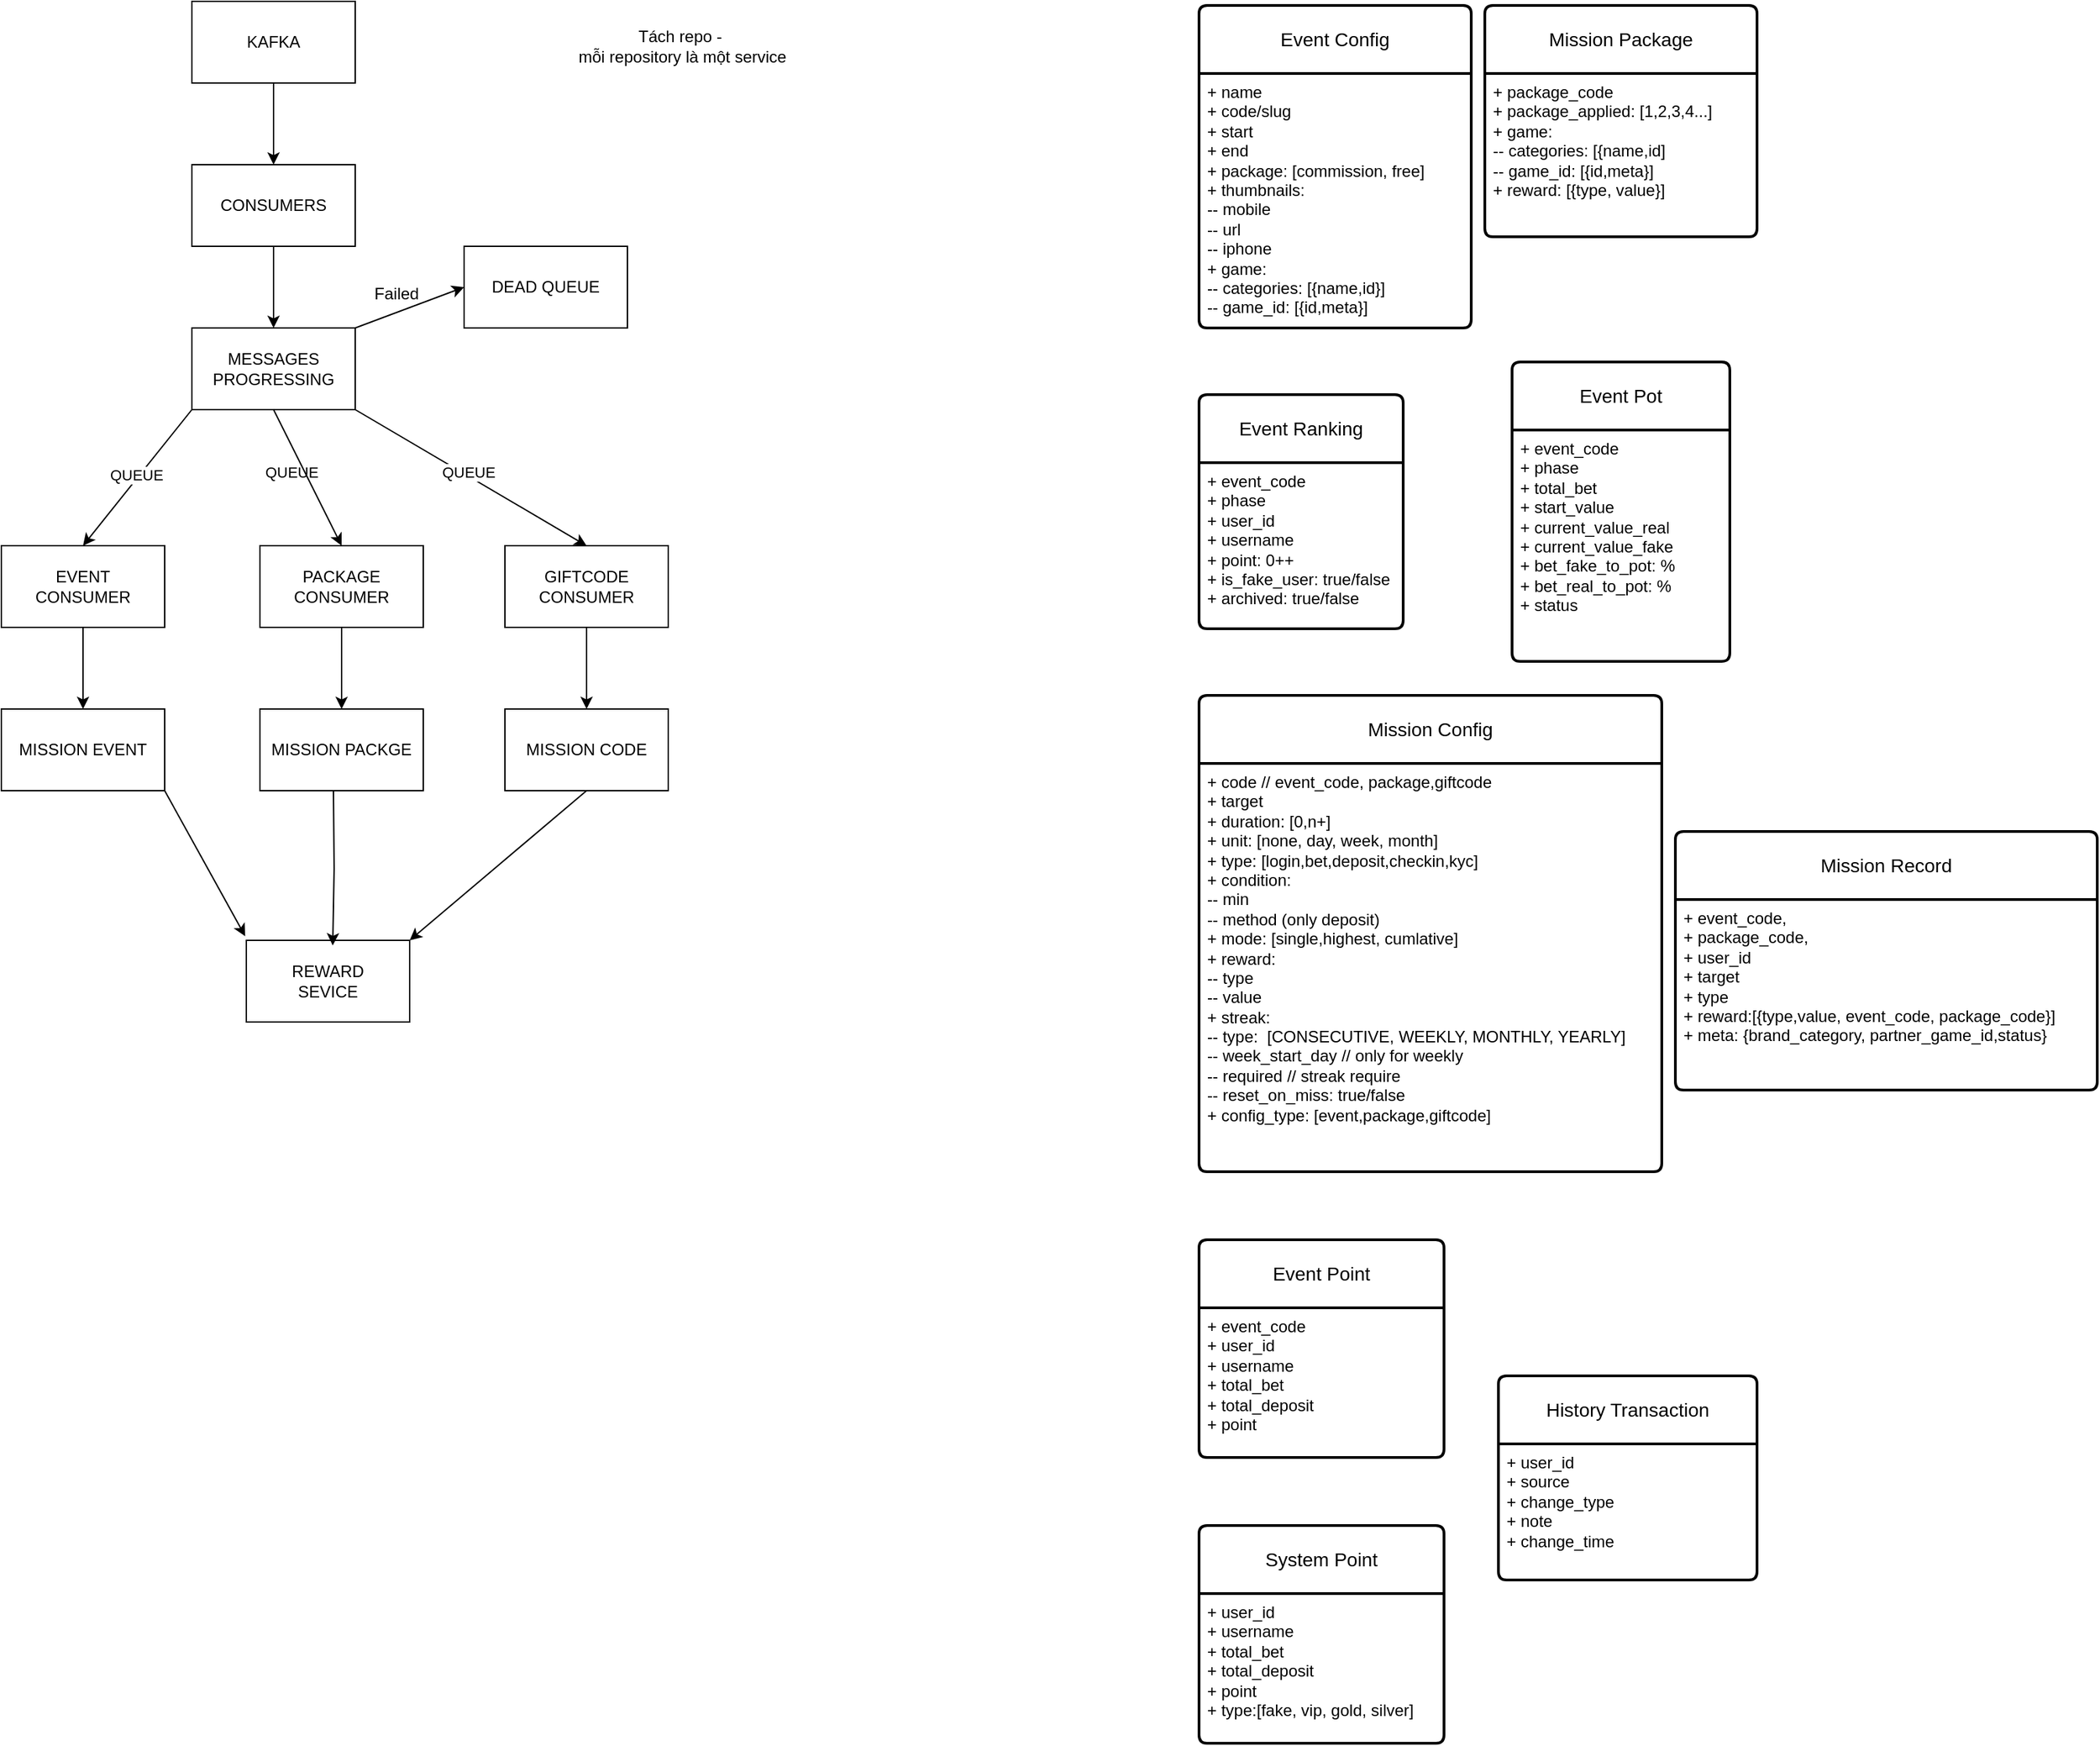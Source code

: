 <mxfile version="28.1.1">
  <diagram name="Page-1" id="8PzLOZGVlnDP9y1a4ISa">
    <mxGraphModel dx="842" dy="591" grid="1" gridSize="10" guides="1" tooltips="1" connect="1" arrows="1" fold="1" page="1" pageScale="1" pageWidth="3300" pageHeight="4681" math="0" shadow="0">
      <root>
        <mxCell id="0" />
        <mxCell id="1" parent="0" />
        <mxCell id="J90GbbYKO_5uX6z3WsOh-1" value="KAFKA" style="rounded=0;whiteSpace=wrap;html=1;" parent="1" vertex="1">
          <mxGeometry x="240" y="40" width="120" height="60" as="geometry" />
        </mxCell>
        <mxCell id="J90GbbYKO_5uX6z3WsOh-2" value="" style="endArrow=classic;html=1;rounded=0;exitX=0.5;exitY=1;exitDx=0;exitDy=0;entryX=0.5;entryY=0;entryDx=0;entryDy=0;" parent="1" source="J90GbbYKO_5uX6z3WsOh-1" target="J90GbbYKO_5uX6z3WsOh-3" edge="1">
          <mxGeometry width="50" height="50" relative="1" as="geometry">
            <mxPoint x="297.68" y="103.06" as="sourcePoint" />
            <mxPoint x="299" y="160" as="targetPoint" />
          </mxGeometry>
        </mxCell>
        <mxCell id="J90GbbYKO_5uX6z3WsOh-3" value="CONSUMERS" style="rounded=0;whiteSpace=wrap;html=1;" parent="1" vertex="1">
          <mxGeometry x="240" y="160" width="120" height="60" as="geometry" />
        </mxCell>
        <mxCell id="J90GbbYKO_5uX6z3WsOh-4" value="" style="endArrow=classic;html=1;rounded=0;exitX=0.5;exitY=1;exitDx=0;exitDy=0;" parent="1" source="J90GbbYKO_5uX6z3WsOh-3" edge="1">
          <mxGeometry width="50" height="50" relative="1" as="geometry">
            <mxPoint x="310" y="310" as="sourcePoint" />
            <mxPoint x="300" y="280" as="targetPoint" />
          </mxGeometry>
        </mxCell>
        <mxCell id="J90GbbYKO_5uX6z3WsOh-5" value="MESSAGES PROGRESSING" style="rounded=0;whiteSpace=wrap;html=1;" parent="1" vertex="1">
          <mxGeometry x="240" y="280" width="120" height="60" as="geometry" />
        </mxCell>
        <mxCell id="J90GbbYKO_5uX6z3WsOh-6" value="" style="endArrow=classic;html=1;rounded=0;exitX=0;exitY=1;exitDx=0;exitDy=0;" parent="1" source="J90GbbYKO_5uX6z3WsOh-5" edge="1">
          <mxGeometry width="50" height="50" relative="1" as="geometry">
            <mxPoint x="270" y="460" as="sourcePoint" />
            <mxPoint x="160" y="440" as="targetPoint" />
          </mxGeometry>
        </mxCell>
        <mxCell id="J90GbbYKO_5uX6z3WsOh-22" value="QUEUE" style="edgeLabel;html=1;align=center;verticalAlign=middle;resizable=0;points=[];" parent="J90GbbYKO_5uX6z3WsOh-6" vertex="1" connectable="0">
          <mxGeometry x="-0.018" y="-2" relative="1" as="geometry">
            <mxPoint as="offset" />
          </mxGeometry>
        </mxCell>
        <mxCell id="J90GbbYKO_5uX6z3WsOh-8" value="EVENT&lt;br&gt;CONSUMER" style="rounded=0;whiteSpace=wrap;html=1;" parent="1" vertex="1">
          <mxGeometry x="100" y="440" width="120" height="60" as="geometry" />
        </mxCell>
        <mxCell id="p9Gyj6V1JDZ9r0yw0AGN-6" style="edgeStyle=orthogonalEdgeStyle;rounded=0;orthogonalLoop=1;jettySize=auto;html=1;exitX=0.5;exitY=1;exitDx=0;exitDy=0;entryX=0.5;entryY=0;entryDx=0;entryDy=0;" edge="1" parent="1" source="J90GbbYKO_5uX6z3WsOh-9" target="J90GbbYKO_5uX6z3WsOh-13">
          <mxGeometry relative="1" as="geometry" />
        </mxCell>
        <mxCell id="J90GbbYKO_5uX6z3WsOh-9" value="PACKAGE&lt;br&gt;CONSUMER" style="rounded=0;whiteSpace=wrap;html=1;" parent="1" vertex="1">
          <mxGeometry x="290" y="440" width="120" height="60" as="geometry" />
        </mxCell>
        <mxCell id="J90GbbYKO_5uX6z3WsOh-10" value="" style="endArrow=classic;html=1;rounded=0;exitX=0.5;exitY=1;exitDx=0;exitDy=0;" parent="1" source="J90GbbYKO_5uX6z3WsOh-8" edge="1">
          <mxGeometry width="50" height="50" relative="1" as="geometry">
            <mxPoint x="190" y="630" as="sourcePoint" />
            <mxPoint x="160" y="560" as="targetPoint" />
          </mxGeometry>
        </mxCell>
        <mxCell id="J90GbbYKO_5uX6z3WsOh-11" value="MISSION EVENT" style="rounded=0;whiteSpace=wrap;html=1;" parent="1" vertex="1">
          <mxGeometry x="100" y="560" width="120" height="60" as="geometry" />
        </mxCell>
        <mxCell id="J90GbbYKO_5uX6z3WsOh-13" value="MISSION PACKGE" style="rounded=0;whiteSpace=wrap;html=1;" parent="1" vertex="1">
          <mxGeometry x="290" y="560" width="120" height="60" as="geometry" />
        </mxCell>
        <mxCell id="J90GbbYKO_5uX6z3WsOh-14" value="REWARD&lt;br&gt;SEVICE" style="rounded=0;whiteSpace=wrap;html=1;" parent="1" vertex="1">
          <mxGeometry x="280" y="730" width="120" height="60" as="geometry" />
        </mxCell>
        <mxCell id="J90GbbYKO_5uX6z3WsOh-16" value="" style="endArrow=classic;html=1;rounded=0;exitX=1;exitY=1;exitDx=0;exitDy=0;entryX=-0.007;entryY=-0.051;entryDx=0;entryDy=0;entryPerimeter=0;" parent="1" source="J90GbbYKO_5uX6z3WsOh-11" target="J90GbbYKO_5uX6z3WsOh-14" edge="1">
          <mxGeometry width="50" height="50" relative="1" as="geometry">
            <mxPoint x="230" y="690" as="sourcePoint" />
            <mxPoint x="280" y="640" as="targetPoint" />
          </mxGeometry>
        </mxCell>
        <mxCell id="J90GbbYKO_5uX6z3WsOh-19" value="DEAD QUEUE" style="rounded=0;whiteSpace=wrap;html=1;" parent="1" vertex="1">
          <mxGeometry x="440" y="220" width="120" height="60" as="geometry" />
        </mxCell>
        <mxCell id="J90GbbYKO_5uX6z3WsOh-20" value="" style="endArrow=classic;html=1;rounded=0;entryX=0;entryY=0.5;entryDx=0;entryDy=0;" parent="1" target="J90GbbYKO_5uX6z3WsOh-19" edge="1">
          <mxGeometry width="50" height="50" relative="1" as="geometry">
            <mxPoint x="360" y="280" as="sourcePoint" />
            <mxPoint x="410" y="230" as="targetPoint" />
          </mxGeometry>
        </mxCell>
        <mxCell id="J90GbbYKO_5uX6z3WsOh-21" value="Failed" style="text;html=1;align=center;verticalAlign=middle;resizable=0;points=[];autosize=1;strokeColor=none;fillColor=none;" parent="1" vertex="1">
          <mxGeometry x="360" y="240" width="60" height="30" as="geometry" />
        </mxCell>
        <mxCell id="J90GbbYKO_5uX6z3WsOh-23" value="QUEUE" style="edgeLabel;html=1;align=center;verticalAlign=middle;resizable=0;points=[];" parent="1" vertex="1" connectable="0">
          <mxGeometry x="320" y="398" as="geometry">
            <mxPoint x="-7" y="-12" as="offset" />
          </mxGeometry>
        </mxCell>
        <mxCell id="J90GbbYKO_5uX6z3WsOh-30" value="Event Config" style="swimlane;childLayout=stackLayout;horizontal=1;startSize=50;horizontalStack=0;rounded=1;fontSize=14;fontStyle=0;strokeWidth=2;resizeParent=0;resizeLast=1;shadow=0;dashed=0;align=center;arcSize=4;whiteSpace=wrap;html=1;" parent="1" vertex="1">
          <mxGeometry x="980" y="43" width="200" height="237" as="geometry" />
        </mxCell>
        <mxCell id="J90GbbYKO_5uX6z3WsOh-31" value="+ name&lt;div&gt;+ code/slug&lt;/div&gt;&lt;div&gt;+ start&lt;/div&gt;&lt;div&gt;+ end&lt;/div&gt;&lt;div&gt;+ package: [commission, free]&lt;/div&gt;&lt;div&gt;+ thumbnails:&lt;br&gt;-- mobile&lt;/div&gt;&lt;div&gt;-- url&lt;/div&gt;&lt;div&gt;-- iphone&lt;/div&gt;&lt;div&gt;+ game:&lt;/div&gt;&lt;div&gt;-- categories: [{&lt;span style=&quot;background-color: transparent; color: light-dark(rgb(0, 0, 0), rgb(255, 255, 255));&quot;&gt;name,&lt;/span&gt;&lt;span style=&quot;background-color: transparent; color: light-dark(rgb(0, 0, 0), rgb(255, 255, 255));&quot;&gt;id}&lt;/span&gt;&lt;span style=&quot;background-color: transparent; color: light-dark(rgb(0, 0, 0), rgb(255, 255, 255));&quot;&gt;]&lt;/span&gt;&lt;/div&gt;&lt;div&gt;-- game_id: [{id,meta}]&lt;/div&gt;&lt;div&gt;&lt;br&gt;&lt;/div&gt;" style="align=left;strokeColor=none;fillColor=none;spacingLeft=4;spacingRight=4;fontSize=12;verticalAlign=top;resizable=0;rotatable=0;part=1;html=1;whiteSpace=wrap;" parent="J90GbbYKO_5uX6z3WsOh-30" vertex="1">
          <mxGeometry y="50" width="200" height="187" as="geometry" />
        </mxCell>
        <mxCell id="J90GbbYKO_5uX6z3WsOh-32" value="Mission Config" style="swimlane;childLayout=stackLayout;horizontal=1;startSize=50;horizontalStack=0;rounded=1;fontSize=14;fontStyle=0;strokeWidth=2;resizeParent=0;resizeLast=1;shadow=0;dashed=0;align=center;arcSize=4;whiteSpace=wrap;html=1;" parent="1" vertex="1">
          <mxGeometry x="980" y="550" width="340" height="350" as="geometry" />
        </mxCell>
        <mxCell id="J90GbbYKO_5uX6z3WsOh-33" value="+ code // event_code, package,giftcode&lt;div&gt;&lt;span style=&quot;background-color: transparent; color: light-dark(rgb(0, 0, 0), rgb(255, 255, 255));&quot;&gt;+ target&lt;/span&gt;&lt;div&gt;&lt;div&gt;+ duration: [0,n+]&lt;/div&gt;&lt;div&gt;+ unit: [none, day, week, month]&lt;/div&gt;&lt;div&gt;+ type: [login,bet,deposit,checkin,kyc]&lt;/div&gt;&lt;div&gt;+ condition:&lt;/div&gt;&lt;div&gt;-- min&lt;/div&gt;&lt;div&gt;-- method (only deposit)&lt;/div&gt;&lt;div&gt;+ mode: [single,highest, cumlative]&lt;/div&gt;&lt;div&gt;+ reward:&lt;/div&gt;&lt;div&gt;-- type&lt;/div&gt;&lt;div&gt;-- value&lt;/div&gt;&lt;div&gt;+ streak:&lt;/div&gt;&lt;div&gt;-- type:&amp;nbsp; [CONSECUTIVE, WEEKLY, MONTHLY, YEARLY]&lt;/div&gt;&lt;div&gt;--&amp;nbsp;week_start_day // only for weekly&lt;/div&gt;&lt;div&gt;--&amp;nbsp;required // streak require&lt;/div&gt;&lt;div&gt;-- reset_on_miss: true/false&lt;/div&gt;&lt;div&gt;+ config_type: [event,package,giftcode]&lt;/div&gt;&lt;/div&gt;&lt;/div&gt;" style="align=left;strokeColor=none;fillColor=none;spacingLeft=4;spacingRight=4;fontSize=12;verticalAlign=top;resizable=0;rotatable=0;part=1;html=1;whiteSpace=wrap;" parent="J90GbbYKO_5uX6z3WsOh-32" vertex="1">
          <mxGeometry y="50" width="340" height="300" as="geometry" />
        </mxCell>
        <mxCell id="J90GbbYKO_5uX6z3WsOh-34" value="Mission Record" style="swimlane;childLayout=stackLayout;horizontal=1;startSize=50;horizontalStack=0;rounded=1;fontSize=14;fontStyle=0;strokeWidth=2;resizeParent=0;resizeLast=1;shadow=0;dashed=0;align=center;arcSize=4;whiteSpace=wrap;html=1;" parent="1" vertex="1">
          <mxGeometry x="1330" y="650" width="310" height="190" as="geometry" />
        </mxCell>
        <mxCell id="J90GbbYKO_5uX6z3WsOh-35" value="+ event_code,&lt;div&gt;+ package_code,&lt;br&gt;&lt;div&gt;+ user_id&lt;/div&gt;&lt;div&gt;+ target&lt;/div&gt;&lt;div&gt;+ type&lt;/div&gt;&lt;div&gt;+ reward:[{&lt;span style=&quot;background-color: transparent; color: light-dark(rgb(0, 0, 0), rgb(255, 255, 255));&quot;&gt;type,&lt;/span&gt;&lt;span style=&quot;background-color: transparent; color: light-dark(rgb(0, 0, 0), rgb(255, 255, 255));&quot;&gt;value, event_code, package_code&lt;/span&gt;&lt;span style=&quot;background-color: transparent; color: light-dark(rgb(0, 0, 0), rgb(255, 255, 255));&quot;&gt;}]&lt;/span&gt;&lt;/div&gt;&lt;div&gt;&lt;span style=&quot;background-color: transparent; color: light-dark(rgb(0, 0, 0), rgb(255, 255, 255));&quot;&gt;+ meta: {&lt;/span&gt;&lt;span style=&quot;background-color: transparent;&quot;&gt;brand_category,&amp;nbsp;&lt;/span&gt;&lt;span style=&quot;background-color: transparent;&quot;&gt;partner_game_id,status&lt;/span&gt;&lt;span style=&quot;background-color: transparent; color: light-dark(rgb(0, 0, 0), rgb(255, 255, 255));&quot;&gt;}&lt;/span&gt;&lt;/div&gt;&lt;/div&gt;" style="align=left;strokeColor=none;fillColor=none;spacingLeft=4;spacingRight=4;fontSize=12;verticalAlign=top;resizable=0;rotatable=0;part=1;html=1;whiteSpace=wrap;" parent="J90GbbYKO_5uX6z3WsOh-34" vertex="1">
          <mxGeometry y="50" width="310" height="140" as="geometry" />
        </mxCell>
        <mxCell id="J90GbbYKO_5uX6z3WsOh-37" value="Mission Package" style="swimlane;childLayout=stackLayout;horizontal=1;startSize=50;horizontalStack=0;rounded=1;fontSize=14;fontStyle=0;strokeWidth=2;resizeParent=0;resizeLast=1;shadow=0;dashed=0;align=center;arcSize=4;whiteSpace=wrap;html=1;" parent="1" vertex="1">
          <mxGeometry x="1190" y="43" width="200" height="170" as="geometry" />
        </mxCell>
        <mxCell id="J90GbbYKO_5uX6z3WsOh-38" value="+ package_code&lt;br&gt;+ package_applied: [1,2,3,4...]&lt;br&gt;&lt;div&gt;&lt;div&gt;+ game:&lt;/div&gt;&lt;div&gt;-- categories: [{&lt;span style=&quot;background-color: transparent; color: light-dark(rgb(0, 0, 0), rgb(255, 255, 255));&quot;&gt;name,&lt;/span&gt;&lt;span style=&quot;background-color: transparent; color: light-dark(rgb(0, 0, 0), rgb(255, 255, 255));&quot;&gt;id&lt;/span&gt;&lt;span style=&quot;background-color: transparent; color: light-dark(rgb(0, 0, 0), rgb(255, 255, 255));&quot;&gt;]&lt;/span&gt;&lt;/div&gt;&lt;div&gt;-- game_id: [{id,meta}]&lt;/div&gt;&lt;div&gt;+ reward: [{type, value}]&lt;/div&gt;&lt;/div&gt;" style="align=left;strokeColor=none;fillColor=none;spacingLeft=4;spacingRight=4;fontSize=12;verticalAlign=top;resizable=0;rotatable=0;part=1;html=1;whiteSpace=wrap;" parent="J90GbbYKO_5uX6z3WsOh-37" vertex="1">
          <mxGeometry y="50" width="200" height="120" as="geometry" />
        </mxCell>
        <mxCell id="p9Gyj6V1JDZ9r0yw0AGN-16" style="edgeStyle=orthogonalEdgeStyle;rounded=0;orthogonalLoop=1;jettySize=auto;html=1;exitX=0.5;exitY=1;exitDx=0;exitDy=0;" edge="1" parent="J90GbbYKO_5uX6z3WsOh-37" source="J90GbbYKO_5uX6z3WsOh-38" target="J90GbbYKO_5uX6z3WsOh-38">
          <mxGeometry relative="1" as="geometry" />
        </mxCell>
        <mxCell id="J90GbbYKO_5uX6z3WsOh-39" value="Event Point" style="swimlane;childLayout=stackLayout;horizontal=1;startSize=50;horizontalStack=0;rounded=1;fontSize=14;fontStyle=0;strokeWidth=2;resizeParent=0;resizeLast=1;shadow=0;dashed=0;align=center;arcSize=4;whiteSpace=wrap;html=1;" parent="1" vertex="1">
          <mxGeometry x="980" y="950" width="180" height="160" as="geometry" />
        </mxCell>
        <mxCell id="J90GbbYKO_5uX6z3WsOh-40" value="&lt;div&gt;&lt;span style=&quot;background-color: transparent; color: light-dark(rgb(0, 0, 0), rgb(255, 255, 255));&quot;&gt;+ event_code&lt;/span&gt;&lt;/div&gt;&lt;div&gt;&lt;span style=&quot;background-color: transparent; color: light-dark(rgb(0, 0, 0), rgb(255, 255, 255));&quot;&gt;+ user_id&lt;/span&gt;&lt;/div&gt;&lt;div&gt;+ username&lt;/div&gt;&lt;div&gt;+ total_bet&lt;/div&gt;&lt;div&gt;+ total_deposit&lt;/div&gt;&lt;div&gt;+ point&lt;/div&gt;" style="align=left;strokeColor=none;fillColor=none;spacingLeft=4;spacingRight=4;fontSize=12;verticalAlign=top;resizable=0;rotatable=0;part=1;html=1;whiteSpace=wrap;" parent="J90GbbYKO_5uX6z3WsOh-39" vertex="1">
          <mxGeometry y="50" width="180" height="110" as="geometry" />
        </mxCell>
        <mxCell id="J90GbbYKO_5uX6z3WsOh-45" value="History Transaction" style="swimlane;childLayout=stackLayout;horizontal=1;startSize=50;horizontalStack=0;rounded=1;fontSize=14;fontStyle=0;strokeWidth=2;resizeParent=0;resizeLast=1;shadow=0;dashed=0;align=center;arcSize=4;whiteSpace=wrap;html=1;" parent="1" vertex="1">
          <mxGeometry x="1200" y="1050" width="190" height="150" as="geometry" />
        </mxCell>
        <mxCell id="J90GbbYKO_5uX6z3WsOh-46" value="&lt;div&gt;+ user_id&lt;/div&gt;&lt;div&gt;+ source&lt;/div&gt;&lt;div&gt;+ change_type&lt;/div&gt;&lt;div&gt;+ note&lt;/div&gt;&lt;div&gt;+ change_time&lt;/div&gt;" style="align=left;strokeColor=none;fillColor=none;spacingLeft=4;spacingRight=4;fontSize=12;verticalAlign=top;resizable=0;rotatable=0;part=1;html=1;whiteSpace=wrap;" parent="J90GbbYKO_5uX6z3WsOh-45" vertex="1">
          <mxGeometry y="50" width="190" height="100" as="geometry" />
        </mxCell>
        <mxCell id="p9Gyj6V1JDZ9r0yw0AGN-9" value="" style="edgeStyle=orthogonalEdgeStyle;rounded=0;orthogonalLoop=1;jettySize=auto;html=1;" edge="1" parent="1" source="p9Gyj6V1JDZ9r0yw0AGN-1" target="p9Gyj6V1JDZ9r0yw0AGN-8">
          <mxGeometry relative="1" as="geometry" />
        </mxCell>
        <mxCell id="p9Gyj6V1JDZ9r0yw0AGN-1" value="GIFTCODE&lt;br&gt;CONSUMER" style="rounded=0;whiteSpace=wrap;html=1;" vertex="1" parent="1">
          <mxGeometry x="470" y="440" width="120" height="60" as="geometry" />
        </mxCell>
        <mxCell id="p9Gyj6V1JDZ9r0yw0AGN-3" value="" style="endArrow=classic;html=1;rounded=0;exitX=0.5;exitY=1;exitDx=0;exitDy=0;entryX=0.5;entryY=0;entryDx=0;entryDy=0;" edge="1" parent="1" source="J90GbbYKO_5uX6z3WsOh-5" target="J90GbbYKO_5uX6z3WsOh-9">
          <mxGeometry width="50" height="50" relative="1" as="geometry">
            <mxPoint x="325" y="390" as="sourcePoint" />
            <mxPoint x="375" y="340" as="targetPoint" />
          </mxGeometry>
        </mxCell>
        <mxCell id="p9Gyj6V1JDZ9r0yw0AGN-4" value="" style="endArrow=classic;html=1;rounded=0;exitX=0.5;exitY=1;exitDx=0;exitDy=0;entryX=0.5;entryY=0;entryDx=0;entryDy=0;" edge="1" parent="1" target="p9Gyj6V1JDZ9r0yw0AGN-1">
          <mxGeometry width="50" height="50" relative="1" as="geometry">
            <mxPoint x="360" y="340" as="sourcePoint" />
            <mxPoint x="410" y="440" as="targetPoint" />
          </mxGeometry>
        </mxCell>
        <mxCell id="p9Gyj6V1JDZ9r0yw0AGN-5" value="QUEUE" style="edgeLabel;html=1;align=center;verticalAlign=middle;resizable=0;points=[];" vertex="1" connectable="0" parent="1">
          <mxGeometry x="450" y="398" as="geometry">
            <mxPoint x="-7" y="-12" as="offset" />
          </mxGeometry>
        </mxCell>
        <mxCell id="p9Gyj6V1JDZ9r0yw0AGN-7" style="edgeStyle=orthogonalEdgeStyle;rounded=0;orthogonalLoop=1;jettySize=auto;html=1;exitX=0.5;exitY=1;exitDx=0;exitDy=0;entryX=0.579;entryY=0.062;entryDx=0;entryDy=0;entryPerimeter=0;" edge="1" parent="1">
          <mxGeometry relative="1" as="geometry">
            <mxPoint x="344.0" y="620.0" as="sourcePoint" />
            <mxPoint x="343.48" y="733.72" as="targetPoint" />
          </mxGeometry>
        </mxCell>
        <mxCell id="p9Gyj6V1JDZ9r0yw0AGN-8" value="MISSION CODE" style="rounded=0;whiteSpace=wrap;html=1;" vertex="1" parent="1">
          <mxGeometry x="470" y="560" width="120" height="60" as="geometry" />
        </mxCell>
        <mxCell id="p9Gyj6V1JDZ9r0yw0AGN-11" value="" style="endArrow=classic;html=1;rounded=0;exitX=0.5;exitY=1;exitDx=0;exitDy=0;entryX=1;entryY=0;entryDx=0;entryDy=0;" edge="1" parent="1" source="p9Gyj6V1JDZ9r0yw0AGN-8" target="J90GbbYKO_5uX6z3WsOh-14">
          <mxGeometry width="50" height="50" relative="1" as="geometry">
            <mxPoint x="650" y="560" as="sourcePoint" />
            <mxPoint x="700" y="510" as="targetPoint" />
          </mxGeometry>
        </mxCell>
        <mxCell id="p9Gyj6V1JDZ9r0yw0AGN-12" value="Tách repo -&amp;nbsp;&lt;div&gt;mỗi repository là một service&lt;/div&gt;" style="text;html=1;align=center;verticalAlign=middle;resizable=0;points=[];autosize=1;strokeColor=none;fillColor=none;" vertex="1" parent="1">
          <mxGeometry x="510" y="53" width="180" height="40" as="geometry" />
        </mxCell>
        <mxCell id="p9Gyj6V1JDZ9r0yw0AGN-17" value="System Point" style="swimlane;childLayout=stackLayout;horizontal=1;startSize=50;horizontalStack=0;rounded=1;fontSize=14;fontStyle=0;strokeWidth=2;resizeParent=0;resizeLast=1;shadow=0;dashed=0;align=center;arcSize=4;whiteSpace=wrap;html=1;" vertex="1" parent="1">
          <mxGeometry x="980" y="1160" width="180" height="160" as="geometry" />
        </mxCell>
        <mxCell id="p9Gyj6V1JDZ9r0yw0AGN-18" value="&lt;div&gt;&lt;span style=&quot;background-color: transparent; color: light-dark(rgb(0, 0, 0), rgb(255, 255, 255));&quot;&gt;+ user_id&lt;/span&gt;&lt;/div&gt;&lt;div&gt;+ username&lt;/div&gt;&lt;div&gt;+ total_bet&lt;/div&gt;&lt;div&gt;+ total_deposit&lt;/div&gt;&lt;div&gt;+ point&lt;/div&gt;&lt;div&gt;+ type:[fake, vip, gold, silver]&lt;/div&gt;&lt;div&gt;&lt;br&gt;&lt;/div&gt;" style="align=left;strokeColor=none;fillColor=none;spacingLeft=4;spacingRight=4;fontSize=12;verticalAlign=top;resizable=0;rotatable=0;part=1;html=1;whiteSpace=wrap;" vertex="1" parent="p9Gyj6V1JDZ9r0yw0AGN-17">
          <mxGeometry y="50" width="180" height="110" as="geometry" />
        </mxCell>
        <mxCell id="p9Gyj6V1JDZ9r0yw0AGN-19" value="Event Pot" style="swimlane;childLayout=stackLayout;horizontal=1;startSize=50;horizontalStack=0;rounded=1;fontSize=14;fontStyle=0;strokeWidth=2;resizeParent=0;resizeLast=1;shadow=0;dashed=0;align=center;arcSize=4;whiteSpace=wrap;html=1;" vertex="1" parent="1">
          <mxGeometry x="1210" y="305" width="160" height="220" as="geometry" />
        </mxCell>
        <mxCell id="p9Gyj6V1JDZ9r0yw0AGN-20" value="&lt;div&gt;&lt;span style=&quot;background-color: transparent; color: light-dark(rgb(0, 0, 0), rgb(255, 255, 255));&quot;&gt;+ event_code&lt;/span&gt;&lt;/div&gt;&lt;div&gt;+&amp;nbsp;phase&lt;span style=&quot;background-color: transparent; color: light-dark(rgb(0, 0, 0), rgb(255, 255, 255));&quot;&gt;&lt;/span&gt;&lt;/div&gt;+ total_bet&lt;div&gt;+ start_value&lt;br&gt;+ current_value_real&lt;div&gt;+&amp;nbsp;current_value_fake&lt;/div&gt;&lt;div&gt;&lt;span style=&quot;background-color: transparent; color: light-dark(rgb(0, 0, 0), rgb(255, 255, 255));&quot;&gt;+&amp;nbsp;bet_fake_to_pot: %&lt;/span&gt;&lt;/div&gt;&lt;div&gt;&lt;div&gt;+&amp;nbsp;bet_real_to_pot: %&lt;/div&gt;&lt;div&gt;&lt;div&gt;+&amp;nbsp;status&lt;/div&gt;&lt;div&gt;&lt;br&gt;&lt;/div&gt;&lt;div&gt;&lt;/div&gt;&lt;/div&gt;&lt;/div&gt;&lt;/div&gt;" style="align=left;strokeColor=none;fillColor=none;spacingLeft=4;spacingRight=4;fontSize=12;verticalAlign=top;resizable=0;rotatable=0;part=1;html=1;whiteSpace=wrap;" vertex="1" parent="p9Gyj6V1JDZ9r0yw0AGN-19">
          <mxGeometry y="50" width="160" height="170" as="geometry" />
        </mxCell>
        <mxCell id="p9Gyj6V1JDZ9r0yw0AGN-23" value="Event Ranking" style="swimlane;childLayout=stackLayout;horizontal=1;startSize=50;horizontalStack=0;rounded=1;fontSize=14;fontStyle=0;strokeWidth=2;resizeParent=0;resizeLast=1;shadow=0;dashed=0;align=center;arcSize=4;whiteSpace=wrap;html=1;" vertex="1" parent="1">
          <mxGeometry x="980" y="329" width="150" height="172" as="geometry" />
        </mxCell>
        <mxCell id="p9Gyj6V1JDZ9r0yw0AGN-24" value="+ event_code&lt;br&gt;+ phase&lt;br&gt;+ user_id&lt;div&gt;+ username&lt;/div&gt;&lt;div&gt;+ point: 0++&lt;/div&gt;&lt;div&gt;+ is_fake_user: true/false&lt;/div&gt;&lt;div&gt;+ archived: true/false&amp;nbsp;&lt;/div&gt;" style="align=left;strokeColor=none;fillColor=none;spacingLeft=4;spacingRight=4;fontSize=12;verticalAlign=top;resizable=0;rotatable=0;part=1;html=1;whiteSpace=wrap;" vertex="1" parent="p9Gyj6V1JDZ9r0yw0AGN-23">
          <mxGeometry y="50" width="150" height="122" as="geometry" />
        </mxCell>
      </root>
    </mxGraphModel>
  </diagram>
</mxfile>
